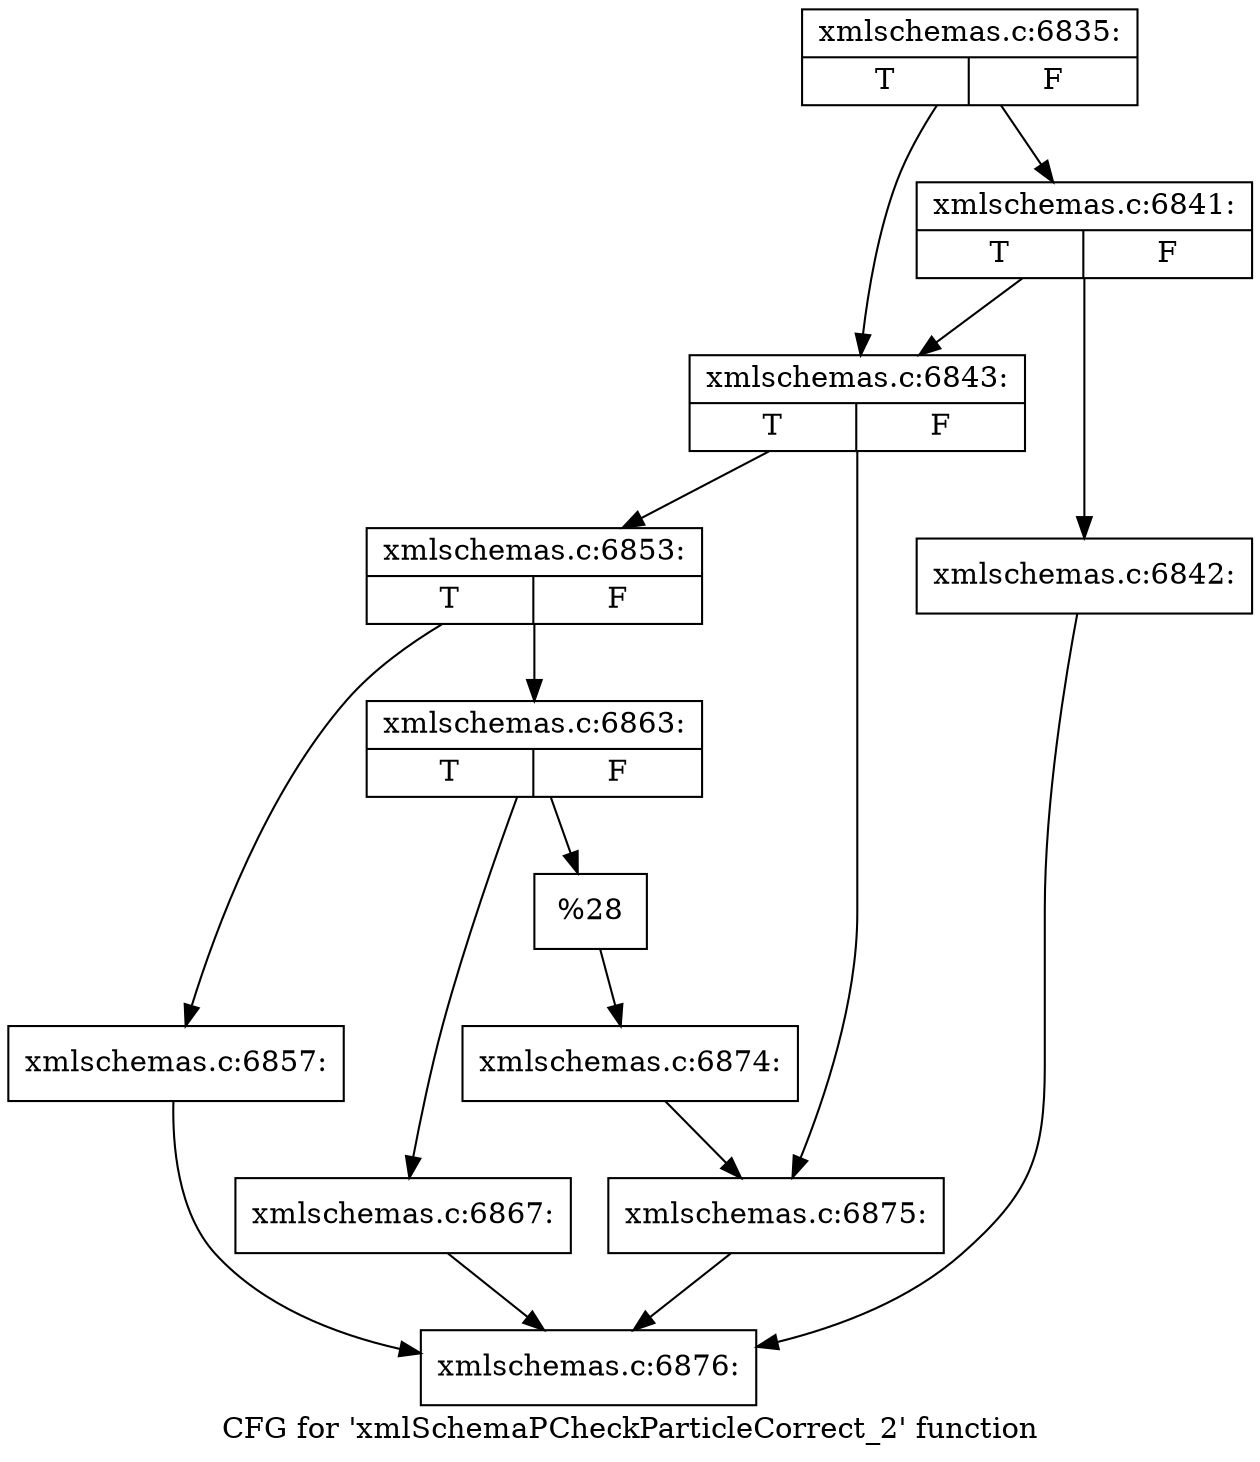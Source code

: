 digraph "CFG for 'xmlSchemaPCheckParticleCorrect_2' function" {
	label="CFG for 'xmlSchemaPCheckParticleCorrect_2' function";

	Node0x4e98c90 [shape=record,label="{xmlschemas.c:6835:|{<s0>T|<s1>F}}"];
	Node0x4e98c90 -> Node0x4ea3760;
	Node0x4e98c90 -> Node0x4ea3710;
	Node0x4ea3760 [shape=record,label="{xmlschemas.c:6841:|{<s0>T|<s1>F}}"];
	Node0x4ea3760 -> Node0x4ea36c0;
	Node0x4ea3760 -> Node0x4ea3710;
	Node0x4ea36c0 [shape=record,label="{xmlschemas.c:6842:}"];
	Node0x4ea36c0 -> Node0x4ea25e0;
	Node0x4ea3710 [shape=record,label="{xmlschemas.c:6843:|{<s0>T|<s1>F}}"];
	Node0x4ea3710 -> Node0x4ea3e50;
	Node0x4ea3710 -> Node0x4ea3ea0;
	Node0x4ea3e50 [shape=record,label="{xmlschemas.c:6853:|{<s0>T|<s1>F}}"];
	Node0x4ea3e50 -> Node0x4ea4260;
	Node0x4ea3e50 -> Node0x4ea4300;
	Node0x4ea4260 [shape=record,label="{xmlschemas.c:6857:}"];
	Node0x4ea4260 -> Node0x4ea25e0;
	Node0x4ea4300 [shape=record,label="{xmlschemas.c:6863:|{<s0>T|<s1>F}}"];
	Node0x4ea4300 -> Node0x4ea6520;
	Node0x4ea4300 -> Node0x4ea6570;
	Node0x4ea6520 [shape=record,label="{xmlschemas.c:6867:}"];
	Node0x4ea6520 -> Node0x4ea25e0;
	Node0x4ea6570 [shape=record,label="{%28}"];
	Node0x4ea6570 -> Node0x4ea42b0;
	Node0x4ea42b0 [shape=record,label="{xmlschemas.c:6874:}"];
	Node0x4ea42b0 -> Node0x4ea3ea0;
	Node0x4ea3ea0 [shape=record,label="{xmlschemas.c:6875:}"];
	Node0x4ea3ea0 -> Node0x4ea25e0;
	Node0x4ea25e0 [shape=record,label="{xmlschemas.c:6876:}"];
}
